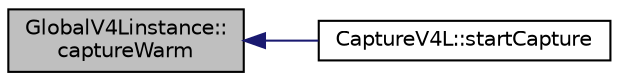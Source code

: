 digraph "GlobalV4Linstance::captureWarm"
{
 // INTERACTIVE_SVG=YES
  edge [fontname="Helvetica",fontsize="10",labelfontname="Helvetica",labelfontsize="10"];
  node [fontname="Helvetica",fontsize="10",shape=record];
  rankdir="LR";
  Node1 [label="GlobalV4Linstance::\lcaptureWarm",height=0.2,width=0.4,color="black", fillcolor="grey75", style="filled", fontcolor="black"];
  Node1 -> Node2 [dir="back",color="midnightblue",fontsize="10",style="solid",fontname="Helvetica"];
  Node2 [label="CaptureV4L::startCapture",height=0.2,width=0.4,color="black", fillcolor="white", style="filled",URL="$d8/d36/class_capture_v4_l.html#a8ef5f5e7d9613e4363b38985327f0419",tooltip="Initialize the interface and start capture. "];
}
